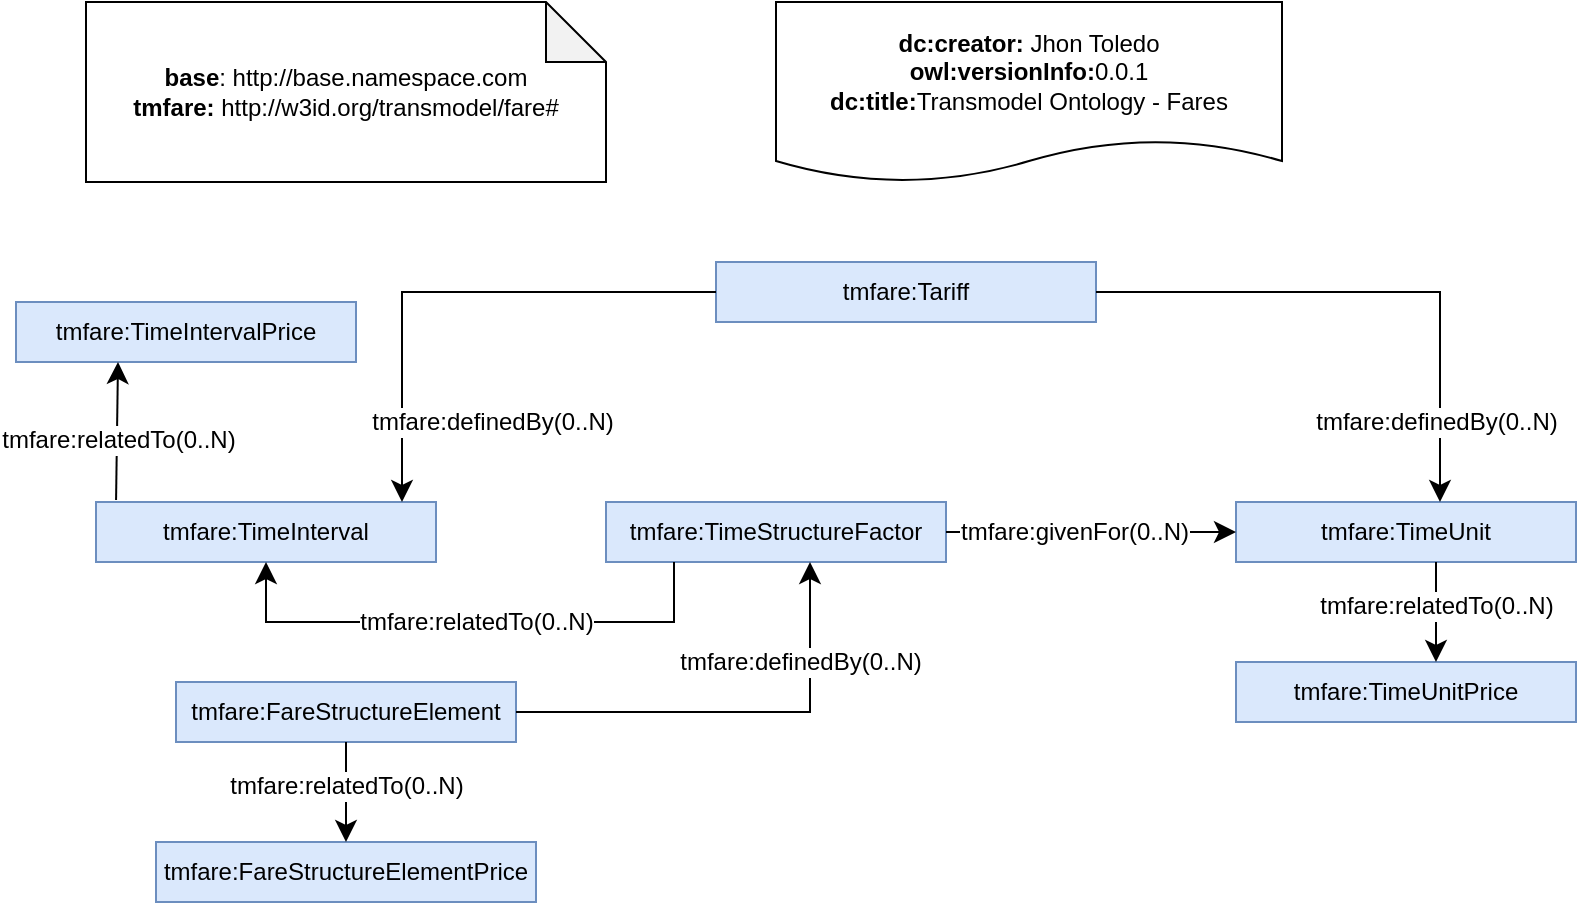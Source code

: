 <mxfile version="14.6.13" type="device"><diagram id="c9GEOogZP1jZy3c74fSu" name="Página-1"><mxGraphModel dx="1422" dy="822" grid="1" gridSize="10" guides="1" tooltips="1" connect="1" arrows="1" fold="1" page="1" pageScale="1" pageWidth="827" pageHeight="1169" math="0" shadow="0"><root><mxCell id="0"/><mxCell id="1" parent="0"/><mxCell id="CmSyXfsX9b2hOgppisvg-3" value="&lt;div&gt;&lt;b&gt;base&lt;/b&gt;: http://base.namespace.com&lt;/div&gt;&lt;div&gt;&lt;b&gt;tmfare:&lt;/b&gt; http://w3id.org/transmodel/fare#&lt;br&gt;&lt;/div&gt;" style="shape=note;whiteSpace=wrap;html=1;backgroundOutline=1;darkOpacity=0.05;" parent="1" vertex="1"><mxGeometry x="45" y="130" width="260" height="90" as="geometry"/></mxCell><mxCell id="CmSyXfsX9b2hOgppisvg-25" value="&lt;div&gt;&lt;b&gt;dc:creator:&lt;/b&gt;&amp;nbsp;Jhon Toledo&lt;/div&gt;&lt;div&gt;&lt;b&gt;owl:versionInfo:&lt;/b&gt;0.0.1&lt;/div&gt;&lt;div&gt;&lt;b&gt;dc:title:&lt;/b&gt;Transmodel Ontology - Fares&lt;/div&gt;" style="shape=document;whiteSpace=wrap;html=1;boundedLbl=1;labelBackgroundColor=#ffffff;strokeColor=#000000;fontSize=12;fontColor=#000000;size=0.233;" parent="1" vertex="1"><mxGeometry x="390" y="130" width="253" height="90" as="geometry"/></mxCell><mxCell id="X80FAoV3pgMcQapFmYgk-19" style="edgeStyle=orthogonalEdgeStyle;rounded=0;orthogonalLoop=1;jettySize=auto;html=1;entryX=0.5;entryY=1;entryDx=0;entryDy=0;" parent="1" edge="1"><mxGeometry relative="1" as="geometry"><Array as="points"><mxPoint x="625" y="600"/></Array><mxPoint x="624.5" y="550" as="targetPoint"/></mxGeometry></mxCell><mxCell id="X80FAoV3pgMcQapFmYgk-12" style="edgeStyle=orthogonalEdgeStyle;rounded=0;orthogonalLoop=1;jettySize=auto;html=1;entryX=1;entryY=0.3;entryDx=0;entryDy=0;" parent="1" edge="1"><mxGeometry relative="1" as="geometry"><mxPoint x="505" y="710" as="sourcePoint"/></mxGeometry></mxCell><mxCell id="b8JJuOPdgRC0-uft27HS-11" value="tmfare:FareStructureElement" style="rounded=0;whiteSpace=wrap;html=1;snapToPoint=1;points=[[0.1,0],[0.2,0],[0.3,0],[0.4,0],[0.5,0],[0.6,0],[0.7,0],[0.8,0],[0.9,0],[0,0.1],[0,0.3],[0,0.5],[0,0.7],[0,0.9],[0.1,1],[0.2,1],[0.3,1],[0.4,1],[0.5,1],[0.6,1],[0.7,1],[0.8,1],[0.9,1],[1,0.1],[1,0.3],[1,0.5],[1,0.7],[1,0.9]];fillColor=#dae8fc;strokeColor=#6c8ebf;" parent="1" vertex="1"><mxGeometry x="90" y="470" width="170" height="30" as="geometry"/></mxCell><mxCell id="b8JJuOPdgRC0-uft27HS-22" value="tmfare:FareStructureElementPrice" style="rounded=0;whiteSpace=wrap;html=1;snapToPoint=1;points=[[0.1,0],[0.2,0],[0.3,0],[0.4,0],[0.5,0],[0.6,0],[0.7,0],[0.8,0],[0.9,0],[0,0.1],[0,0.3],[0,0.5],[0,0.7],[0,0.9],[0.1,1],[0.2,1],[0.3,1],[0.4,1],[0.5,1],[0.6,1],[0.7,1],[0.8,1],[0.9,1],[1,0.1],[1,0.3],[1,0.5],[1,0.7],[1,0.9]];fillColor=#dae8fc;strokeColor=#6c8ebf;" parent="1" vertex="1"><mxGeometry x="80" y="550" width="190" height="30" as="geometry"/></mxCell><mxCell id="12VQfcPYbf-DM3D02Whk-1" value="tmfare:TimeInterval" style="rounded=0;whiteSpace=wrap;html=1;snapToPoint=1;points=[[0.1,0],[0.2,0],[0.3,0],[0.4,0],[0.5,0],[0.6,0],[0.7,0],[0.8,0],[0.9,0],[0,0.1],[0,0.3],[0,0.5],[0,0.7],[0,0.9],[0.1,1],[0.2,1],[0.3,1],[0.4,1],[0.5,1],[0.6,1],[0.7,1],[0.8,1],[0.9,1],[1,0.1],[1,0.3],[1,0.5],[1,0.7],[1,0.9]];fillColor=#dae8fc;strokeColor=#6c8ebf;" parent="1" vertex="1"><mxGeometry x="50" y="380" width="170" height="30" as="geometry"/></mxCell><mxCell id="12VQfcPYbf-DM3D02Whk-2" value="tmfare:TimeStructureFactor" style="rounded=0;whiteSpace=wrap;html=1;snapToPoint=1;points=[[0.1,0],[0.2,0],[0.3,0],[0.4,0],[0.5,0],[0.6,0],[0.7,0],[0.8,0],[0.9,0],[0,0.1],[0,0.3],[0,0.5],[0,0.7],[0,0.9],[0.1,1],[0.2,1],[0.3,1],[0.4,1],[0.5,1],[0.6,1],[0.7,1],[0.8,1],[0.9,1],[1,0.1],[1,0.3],[1,0.5],[1,0.7],[1,0.9]];fillColor=#dae8fc;strokeColor=#6c8ebf;" parent="1" vertex="1"><mxGeometry x="305" y="380" width="170" height="30" as="geometry"/></mxCell><mxCell id="12VQfcPYbf-DM3D02Whk-3" value="tmfare:TimeUnit" style="rounded=0;whiteSpace=wrap;html=1;snapToPoint=1;points=[[0.1,0],[0.2,0],[0.3,0],[0.4,0],[0.5,0],[0.6,0],[0.7,0],[0.8,0],[0.9,0],[0,0.1],[0,0.3],[0,0.5],[0,0.7],[0,0.9],[0.1,1],[0.2,1],[0.3,1],[0.4,1],[0.5,1],[0.6,1],[0.7,1],[0.8,1],[0.9,1],[1,0.1],[1,0.3],[1,0.5],[1,0.7],[1,0.9]];fillColor=#dae8fc;strokeColor=#6c8ebf;" parent="1" vertex="1"><mxGeometry x="620" y="380" width="170" height="30" as="geometry"/></mxCell><mxCell id="12VQfcPYbf-DM3D02Whk-4" value="tmfare:TimeIntervalPrice" style="rounded=0;whiteSpace=wrap;html=1;snapToPoint=1;points=[[0.1,0],[0.2,0],[0.3,0],[0.4,0],[0.5,0],[0.6,0],[0.7,0],[0.8,0],[0.9,0],[0,0.1],[0,0.3],[0,0.5],[0,0.7],[0,0.9],[0.1,1],[0.2,1],[0.3,1],[0.4,1],[0.5,1],[0.6,1],[0.7,1],[0.8,1],[0.9,1],[1,0.1],[1,0.3],[1,0.5],[1,0.7],[1,0.9]];fillColor=#dae8fc;strokeColor=#6c8ebf;" parent="1" vertex="1"><mxGeometry x="10" y="280" width="170" height="30" as="geometry"/></mxCell><mxCell id="12VQfcPYbf-DM3D02Whk-9" value="tmfare:TimeUnitPrice" style="rounded=0;whiteSpace=wrap;html=1;snapToPoint=1;points=[[0.1,0],[0.2,0],[0.3,0],[0.4,0],[0.5,0],[0.6,0],[0.7,0],[0.8,0],[0.9,0],[0,0.1],[0,0.3],[0,0.5],[0,0.7],[0,0.9],[0.1,1],[0.2,1],[0.3,1],[0.4,1],[0.5,1],[0.6,1],[0.7,1],[0.8,1],[0.9,1],[1,0.1],[1,0.3],[1,0.5],[1,0.7],[1,0.9]];fillColor=#dae8fc;strokeColor=#6c8ebf;" parent="1" vertex="1"><mxGeometry x="620" y="460" width="170" height="30" as="geometry"/></mxCell><mxCell id="12VQfcPYbf-DM3D02Whk-14" value="tmfare:Tariff" style="rounded=0;whiteSpace=wrap;html=1;snapToPoint=1;points=[[0.1,0],[0.2,0],[0.3,0],[0.4,0],[0.5,0],[0.6,0],[0.7,0],[0.8,0],[0.9,0],[0,0.1],[0,0.3],[0,0.5],[0,0.7],[0,0.9],[0.1,1],[0.2,1],[0.3,1],[0.4,1],[0.5,1],[0.6,1],[0.7,1],[0.8,1],[0.9,1],[1,0.1],[1,0.3],[1,0.5],[1,0.7],[1,0.9]];fillColor=#dae8fc;strokeColor=#6c8ebf;" parent="1" vertex="1"><mxGeometry x="360" y="260" width="190" height="30" as="geometry"/></mxCell><mxCell id="pyEeCa7J2rxRMkB39C20-1" value="" style="endArrow=classic;html=1;exitX=1;exitY=0.5;exitDx=0;exitDy=0;entryX=0.6;entryY=0;entryDx=0;entryDy=0;endSize=8;arcSize=0;" edge="1" parent="1" source="12VQfcPYbf-DM3D02Whk-14" target="12VQfcPYbf-DM3D02Whk-3"><mxGeometry width="50" height="50" relative="1" as="geometry"><mxPoint x="570" y="259" as="sourcePoint"/><mxPoint x="724" y="259" as="targetPoint"/><Array as="points"><mxPoint x="722" y="275"/></Array></mxGeometry></mxCell><mxCell id="pyEeCa7J2rxRMkB39C20-2" value="&lt;div&gt;tmfare:definedBy(0..N)&lt;/div&gt;" style="text;html=1;align=center;verticalAlign=middle;resizable=0;points=[];labelBackgroundColor=#ffffff;" vertex="1" connectable="0" parent="pyEeCa7J2rxRMkB39C20-1"><mxGeometry x="-0.127" relative="1" as="geometry"><mxPoint x="49" y="65" as="offset"/></mxGeometry></mxCell><mxCell id="pyEeCa7J2rxRMkB39C20-3" value="" style="endArrow=classic;html=1;exitX=0;exitY=0.5;exitDx=0;exitDy=0;endSize=8;arcSize=0;entryX=0.9;entryY=0;entryDx=0;entryDy=0;" edge="1" parent="1" source="12VQfcPYbf-DM3D02Whk-14" target="12VQfcPYbf-DM3D02Whk-1"><mxGeometry width="50" height="50" relative="1" as="geometry"><mxPoint x="196" y="240" as="sourcePoint"/><mxPoint x="270" y="250" as="targetPoint"/><Array as="points"><mxPoint x="203" y="275"/></Array></mxGeometry></mxCell><mxCell id="pyEeCa7J2rxRMkB39C20-4" value="&lt;div&gt;tmfare:definedBy(0..N)&lt;/div&gt;" style="text;html=1;align=center;verticalAlign=middle;resizable=0;points=[];labelBackgroundColor=#ffffff;" vertex="1" connectable="0" parent="pyEeCa7J2rxRMkB39C20-3"><mxGeometry x="-0.127" relative="1" as="geometry"><mxPoint x="2" y="65" as="offset"/></mxGeometry></mxCell><mxCell id="pyEeCa7J2rxRMkB39C20-5" value="" style="endArrow=classic;html=1;exitX=0.059;exitY=-0.033;exitDx=0;exitDy=0;endSize=8;arcSize=0;entryX=0.3;entryY=1;entryDx=0;entryDy=0;exitPerimeter=0;" edge="1" parent="1" source="12VQfcPYbf-DM3D02Whk-1" target="12VQfcPYbf-DM3D02Whk-4"><mxGeometry width="50" height="50" relative="1" as="geometry"><mxPoint y="390" as="sourcePoint"/><mxPoint x="0.5" y="340" as="targetPoint"/></mxGeometry></mxCell><mxCell id="pyEeCa7J2rxRMkB39C20-6" value="tmfare:relatedTo(0..N)" style="text;html=1;align=center;verticalAlign=middle;resizable=0;points=[];labelBackgroundColor=#ffffff;rotation=0;" vertex="1" connectable="0" parent="pyEeCa7J2rxRMkB39C20-5"><mxGeometry x="-0.127" relative="1" as="geometry"><mxPoint as="offset"/></mxGeometry></mxCell><mxCell id="pyEeCa7J2rxRMkB39C20-7" value="" style="endArrow=classic;html=1;exitX=0.5;exitY=1;exitDx=0;exitDy=0;endSize=8;arcSize=0;entryX=0.5;entryY=0;entryDx=0;entryDy=0;" edge="1" parent="1" source="b8JJuOPdgRC0-uft27HS-11" target="b8JJuOPdgRC0-uft27HS-22"><mxGeometry width="50" height="50" relative="1" as="geometry"><mxPoint x="370" y="670" as="sourcePoint"/><mxPoint x="370.5" y="620" as="targetPoint"/></mxGeometry></mxCell><mxCell id="pyEeCa7J2rxRMkB39C20-8" value="tmfare:relatedTo(0..N)" style="text;html=1;align=center;verticalAlign=middle;resizable=0;points=[];labelBackgroundColor=#ffffff;rotation=0;" vertex="1" connectable="0" parent="pyEeCa7J2rxRMkB39C20-7"><mxGeometry x="-0.127" relative="1" as="geometry"><mxPoint as="offset"/></mxGeometry></mxCell><mxCell id="pyEeCa7J2rxRMkB39C20-9" value="" style="endArrow=classic;html=1;exitX=0.5;exitY=1;exitDx=0;exitDy=0;endSize=8;arcSize=0;entryX=0.5;entryY=0;entryDx=0;entryDy=0;" edge="1" parent="1"><mxGeometry width="50" height="50" relative="1" as="geometry"><mxPoint x="720" y="410" as="sourcePoint"/><mxPoint x="720" y="460" as="targetPoint"/></mxGeometry></mxCell><mxCell id="pyEeCa7J2rxRMkB39C20-10" value="tmfare:relatedTo(0..N)" style="text;html=1;align=center;verticalAlign=middle;resizable=0;points=[];labelBackgroundColor=#ffffff;rotation=0;" vertex="1" connectable="0" parent="pyEeCa7J2rxRMkB39C20-9"><mxGeometry x="-0.127" relative="1" as="geometry"><mxPoint as="offset"/></mxGeometry></mxCell><mxCell id="pyEeCa7J2rxRMkB39C20-11" value="" style="endArrow=classic;html=1;exitX=1;exitY=0.5;exitDx=0;exitDy=0;entryX=0.6;entryY=1;entryDx=0;entryDy=0;endSize=8;arcSize=0;" edge="1" parent="1" source="b8JJuOPdgRC0-uft27HS-11" target="12VQfcPYbf-DM3D02Whk-2"><mxGeometry width="50" height="50" relative="1" as="geometry"><mxPoint x="460" y="570" as="sourcePoint"/><mxPoint x="542" y="675" as="targetPoint"/><Array as="points"><mxPoint x="407" y="485"/></Array></mxGeometry></mxCell><mxCell id="pyEeCa7J2rxRMkB39C20-12" value="&lt;div&gt;tmfare:definedBy(0..N)&lt;/div&gt;" style="text;html=1;align=center;verticalAlign=middle;resizable=0;points=[];labelBackgroundColor=#ffffff;" vertex="1" connectable="0" parent="pyEeCa7J2rxRMkB39C20-11"><mxGeometry x="-0.127" relative="1" as="geometry"><mxPoint x="45" y="-25" as="offset"/></mxGeometry></mxCell><mxCell id="pyEeCa7J2rxRMkB39C20-13" value="" style="endArrow=classic;html=1;exitX=1;exitY=0.5;exitDx=0;exitDy=0;endSize=8;arcSize=0;entryX=0;entryY=0.5;entryDx=0;entryDy=0;" edge="1" parent="1" source="12VQfcPYbf-DM3D02Whk-2" target="12VQfcPYbf-DM3D02Whk-3"><mxGeometry width="50" height="50" relative="1" as="geometry"><mxPoint x="480" y="379.01" as="sourcePoint"/><mxPoint x="480.97" y="310" as="targetPoint"/></mxGeometry></mxCell><mxCell id="pyEeCa7J2rxRMkB39C20-14" value="tmfare:givenFor(0..N)" style="text;html=1;align=center;verticalAlign=middle;resizable=0;points=[];labelBackgroundColor=#ffffff;rotation=0;" vertex="1" connectable="0" parent="pyEeCa7J2rxRMkB39C20-13"><mxGeometry x="-0.127" relative="1" as="geometry"><mxPoint as="offset"/></mxGeometry></mxCell><mxCell id="pyEeCa7J2rxRMkB39C20-15" value="" style="endArrow=classic;html=1;exitX=0.2;exitY=1;exitDx=0;exitDy=0;endSize=8;arcSize=0;entryX=0.5;entryY=1;entryDx=0;entryDy=0;" edge="1" parent="1" source="12VQfcPYbf-DM3D02Whk-2" target="12VQfcPYbf-DM3D02Whk-1"><mxGeometry width="50" height="50" relative="1" as="geometry"><mxPoint x="280" y="470" as="sourcePoint"/><mxPoint x="280.97" y="400.99" as="targetPoint"/><Array as="points"><mxPoint x="339" y="440"/><mxPoint x="135" y="440"/></Array></mxGeometry></mxCell><mxCell id="pyEeCa7J2rxRMkB39C20-16" value="tmfare:relatedTo(0..N)" style="text;html=1;align=center;verticalAlign=middle;resizable=0;points=[];labelBackgroundColor=#ffffff;rotation=0;" vertex="1" connectable="0" parent="pyEeCa7J2rxRMkB39C20-15"><mxGeometry x="-0.127" relative="1" as="geometry"><mxPoint x="-14" as="offset"/></mxGeometry></mxCell></root></mxGraphModel></diagram></mxfile>